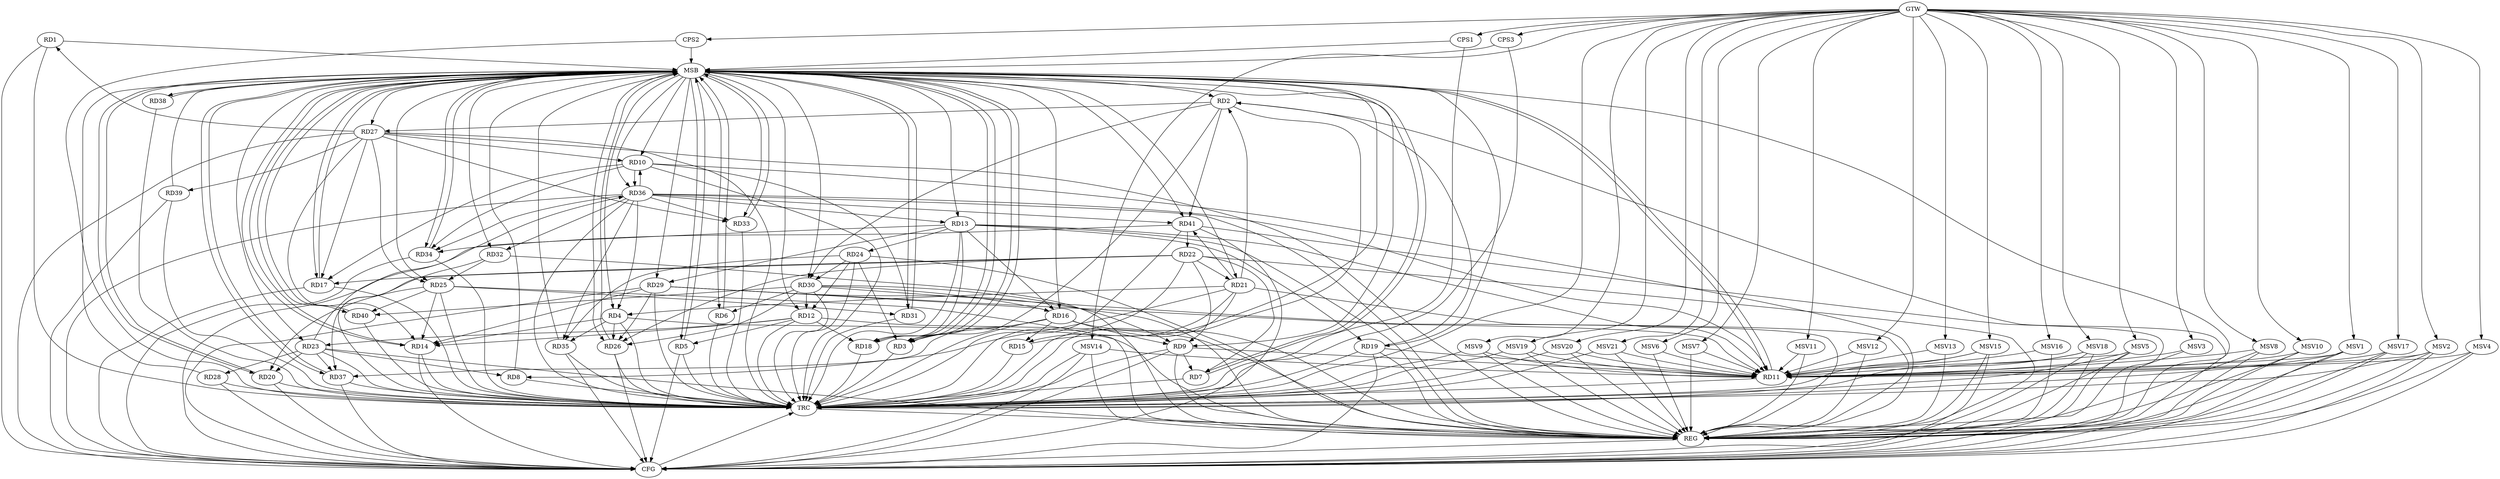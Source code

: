 strict digraph G {
  RD1 [ label="RD1" ];
  RD2 [ label="RD2" ];
  RD3 [ label="RD3" ];
  RD4 [ label="RD4" ];
  RD5 [ label="RD5" ];
  RD6 [ label="RD6" ];
  RD7 [ label="RD7" ];
  RD8 [ label="RD8" ];
  RD9 [ label="RD9" ];
  RD10 [ label="RD10" ];
  RD11 [ label="RD11" ];
  RD12 [ label="RD12" ];
  RD13 [ label="RD13" ];
  RD14 [ label="RD14" ];
  RD15 [ label="RD15" ];
  RD16 [ label="RD16" ];
  RD17 [ label="RD17" ];
  RD18 [ label="RD18" ];
  RD19 [ label="RD19" ];
  RD20 [ label="RD20" ];
  RD21 [ label="RD21" ];
  RD22 [ label="RD22" ];
  RD23 [ label="RD23" ];
  RD24 [ label="RD24" ];
  RD25 [ label="RD25" ];
  RD26 [ label="RD26" ];
  RD27 [ label="RD27" ];
  RD28 [ label="RD28" ];
  RD29 [ label="RD29" ];
  RD30 [ label="RD30" ];
  RD31 [ label="RD31" ];
  RD32 [ label="RD32" ];
  RD33 [ label="RD33" ];
  RD34 [ label="RD34" ];
  RD35 [ label="RD35" ];
  RD36 [ label="RD36" ];
  RD37 [ label="RD37" ];
  RD38 [ label="RD38" ];
  RD39 [ label="RD39" ];
  RD40 [ label="RD40" ];
  RD41 [ label="RD41" ];
  CPS1 [ label="CPS1" ];
  CPS2 [ label="CPS2" ];
  CPS3 [ label="CPS3" ];
  GTW [ label="GTW" ];
  REG [ label="REG" ];
  MSB [ label="MSB" ];
  CFG [ label="CFG" ];
  TRC [ label="TRC" ];
  MSV1 [ label="MSV1" ];
  MSV2 [ label="MSV2" ];
  MSV3 [ label="MSV3" ];
  MSV4 [ label="MSV4" ];
  MSV5 [ label="MSV5" ];
  MSV6 [ label="MSV6" ];
  MSV7 [ label="MSV7" ];
  MSV8 [ label="MSV8" ];
  MSV9 [ label="MSV9" ];
  MSV10 [ label="MSV10" ];
  MSV11 [ label="MSV11" ];
  MSV12 [ label="MSV12" ];
  MSV13 [ label="MSV13" ];
  MSV14 [ label="MSV14" ];
  MSV15 [ label="MSV15" ];
  MSV16 [ label="MSV16" ];
  MSV17 [ label="MSV17" ];
  MSV18 [ label="MSV18" ];
  MSV19 [ label="MSV19" ];
  MSV20 [ label="MSV20" ];
  MSV21 [ label="MSV21" ];
  RD27 -> RD1;
  RD2 -> RD3;
  RD19 -> RD2;
  RD21 -> RD2;
  RD2 -> RD27;
  RD2 -> RD30;
  RD2 -> RD41;
  RD16 -> RD3;
  RD24 -> RD3;
  RD4 -> RD14;
  RD21 -> RD4;
  RD4 -> RD26;
  RD4 -> RD35;
  RD36 -> RD4;
  RD12 -> RD5;
  RD30 -> RD6;
  RD9 -> RD7;
  RD22 -> RD7;
  RD21 -> RD8;
  RD23 -> RD8;
  RD9 -> RD11;
  RD16 -> RD9;
  RD22 -> RD9;
  RD30 -> RD9;
  RD10 -> RD17;
  RD27 -> RD10;
  RD10 -> RD31;
  RD10 -> RD34;
  RD10 -> RD36;
  RD36 -> RD10;
  RD13 -> RD11;
  RD19 -> RD11;
  RD29 -> RD11;
  RD36 -> RD11;
  RD12 -> RD14;
  RD12 -> RD18;
  RD12 -> RD23;
  RD24 -> RD12;
  RD30 -> RD12;
  RD13 -> RD16;
  RD13 -> RD18;
  RD13 -> RD19;
  RD13 -> RD24;
  RD13 -> RD29;
  RD36 -> RD13;
  RD25 -> RD14;
  RD27 -> RD14;
  RD29 -> RD14;
  RD16 -> RD15;
  RD21 -> RD15;
  RD29 -> RD16;
  RD30 -> RD16;
  RD16 -> RD37;
  RD22 -> RD17;
  RD27 -> RD17;
  RD23 -> RD20;
  RD25 -> RD20;
  RD22 -> RD21;
  RD21 -> RD41;
  RD22 -> RD26;
  RD22 -> RD37;
  RD41 -> RD22;
  RD23 -> RD28;
  RD23 -> RD36;
  RD23 -> RD37;
  RD24 -> RD30;
  RD24 -> RD35;
  RD27 -> RD25;
  RD25 -> RD31;
  RD32 -> RD25;
  RD25 -> RD40;
  RD29 -> RD26;
  RD30 -> RD26;
  RD27 -> RD33;
  RD27 -> RD39;
  RD30 -> RD40;
  RD36 -> RD32;
  RD36 -> RD33;
  RD36 -> RD34;
  RD41 -> RD34;
  RD36 -> RD35;
  RD36 -> RD41;
  GTW -> CPS1;
  GTW -> CPS2;
  GTW -> CPS3;
  RD2 -> REG;
  RD4 -> REG;
  RD9 -> REG;
  RD10 -> REG;
  RD12 -> REG;
  RD13 -> REG;
  RD16 -> REG;
  RD19 -> REG;
  RD21 -> REG;
  RD22 -> REG;
  RD23 -> REG;
  RD24 -> REG;
  RD25 -> REG;
  RD27 -> REG;
  RD29 -> REG;
  RD30 -> REG;
  RD32 -> REG;
  RD36 -> REG;
  RD41 -> REG;
  RD1 -> MSB;
  MSB -> RD9;
  MSB -> RD33;
  MSB -> RD41;
  MSB -> REG;
  RD3 -> MSB;
  MSB -> RD7;
  RD5 -> MSB;
  MSB -> RD13;
  MSB -> RD34;
  RD6 -> MSB;
  MSB -> RD20;
  MSB -> RD32;
  MSB -> RD37;
  RD7 -> MSB;
  MSB -> RD10;
  MSB -> RD18;
  MSB -> RD27;
  MSB -> RD31;
  RD8 -> MSB;
  MSB -> RD23;
  RD11 -> MSB;
  MSB -> RD3;
  RD14 -> MSB;
  MSB -> RD26;
  MSB -> RD36;
  RD15 -> MSB;
  MSB -> RD14;
  MSB -> RD29;
  RD17 -> MSB;
  MSB -> RD16;
  MSB -> RD40;
  RD18 -> MSB;
  MSB -> RD17;
  MSB -> RD19;
  RD20 -> MSB;
  MSB -> RD6;
  MSB -> RD25;
  RD26 -> MSB;
  MSB -> RD11;
  MSB -> RD21;
  RD28 -> MSB;
  MSB -> RD12;
  RD31 -> MSB;
  RD33 -> MSB;
  MSB -> RD38;
  RD34 -> MSB;
  MSB -> RD5;
  RD35 -> MSB;
  MSB -> RD30;
  RD37 -> MSB;
  RD38 -> MSB;
  MSB -> RD4;
  RD39 -> MSB;
  RD40 -> MSB;
  MSB -> RD2;
  CPS1 -> MSB;
  CPS2 -> MSB;
  CPS3 -> MSB;
  RD39 -> CFG;
  RD1 -> CFG;
  RD35 -> CFG;
  RD9 -> CFG;
  RD29 -> CFG;
  RD20 -> CFG;
  RD27 -> CFG;
  RD26 -> CFG;
  RD28 -> CFG;
  RD19 -> CFG;
  RD13 -> CFG;
  RD41 -> CFG;
  RD14 -> CFG;
  RD5 -> CFG;
  RD34 -> CFG;
  RD36 -> CFG;
  RD37 -> CFG;
  RD17 -> CFG;
  REG -> CFG;
  RD1 -> TRC;
  RD2 -> TRC;
  RD3 -> TRC;
  RD4 -> TRC;
  RD5 -> TRC;
  RD6 -> TRC;
  RD7 -> TRC;
  RD8 -> TRC;
  RD9 -> TRC;
  RD10 -> TRC;
  RD11 -> TRC;
  RD12 -> TRC;
  RD13 -> TRC;
  RD14 -> TRC;
  RD15 -> TRC;
  RD16 -> TRC;
  RD17 -> TRC;
  RD18 -> TRC;
  RD19 -> TRC;
  RD20 -> TRC;
  RD21 -> TRC;
  RD22 -> TRC;
  RD23 -> TRC;
  RD24 -> TRC;
  RD25 -> TRC;
  RD26 -> TRC;
  RD27 -> TRC;
  RD28 -> TRC;
  RD29 -> TRC;
  RD30 -> TRC;
  RD31 -> TRC;
  RD32 -> TRC;
  RD33 -> TRC;
  RD34 -> TRC;
  RD35 -> TRC;
  RD36 -> TRC;
  RD37 -> TRC;
  RD38 -> TRC;
  RD39 -> TRC;
  RD40 -> TRC;
  RD41 -> TRC;
  CPS1 -> TRC;
  CPS2 -> TRC;
  CPS3 -> TRC;
  GTW -> TRC;
  CFG -> TRC;
  TRC -> REG;
  MSV1 -> RD11;
  MSV2 -> RD11;
  MSV3 -> RD11;
  MSV4 -> RD11;
  MSV5 -> RD11;
  GTW -> MSV1;
  MSV1 -> REG;
  MSV1 -> TRC;
  MSV1 -> CFG;
  GTW -> MSV2;
  MSV2 -> REG;
  MSV2 -> TRC;
  MSV2 -> CFG;
  GTW -> MSV3;
  MSV3 -> REG;
  GTW -> MSV4;
  MSV4 -> REG;
  MSV4 -> CFG;
  GTW -> MSV5;
  MSV5 -> REG;
  MSV5 -> TRC;
  MSV5 -> CFG;
  MSV6 -> RD11;
  GTW -> MSV6;
  MSV6 -> REG;
  MSV7 -> RD11;
  GTW -> MSV7;
  MSV7 -> REG;
  MSV8 -> RD11;
  GTW -> MSV8;
  MSV8 -> REG;
  MSV8 -> CFG;
  MSV9 -> RD11;
  GTW -> MSV9;
  MSV9 -> REG;
  MSV9 -> TRC;
  MSV10 -> RD11;
  MSV11 -> RD11;
  GTW -> MSV10;
  MSV10 -> REG;
  MSV10 -> CFG;
  GTW -> MSV11;
  MSV11 -> REG;
  MSV12 -> RD11;
  MSV13 -> RD11;
  GTW -> MSV12;
  MSV12 -> REG;
  GTW -> MSV13;
  MSV13 -> REG;
  MSV14 -> RD11;
  GTW -> MSV14;
  MSV14 -> REG;
  MSV14 -> TRC;
  MSV14 -> CFG;
  MSV15 -> RD11;
  MSV16 -> RD11;
  GTW -> MSV15;
  MSV15 -> REG;
  MSV15 -> TRC;
  MSV15 -> CFG;
  GTW -> MSV16;
  MSV16 -> REG;
  MSV17 -> RD11;
  GTW -> MSV17;
  MSV17 -> REG;
  MSV17 -> CFG;
  MSV18 -> RD11;
  GTW -> MSV18;
  MSV18 -> REG;
  MSV18 -> TRC;
  MSV18 -> CFG;
  MSV19 -> RD11;
  MSV20 -> RD11;
  MSV21 -> RD11;
  GTW -> MSV19;
  MSV19 -> REG;
  MSV19 -> TRC;
  GTW -> MSV20;
  MSV20 -> REG;
  MSV20 -> TRC;
  GTW -> MSV21;
  MSV21 -> REG;
  MSV21 -> TRC;
}

